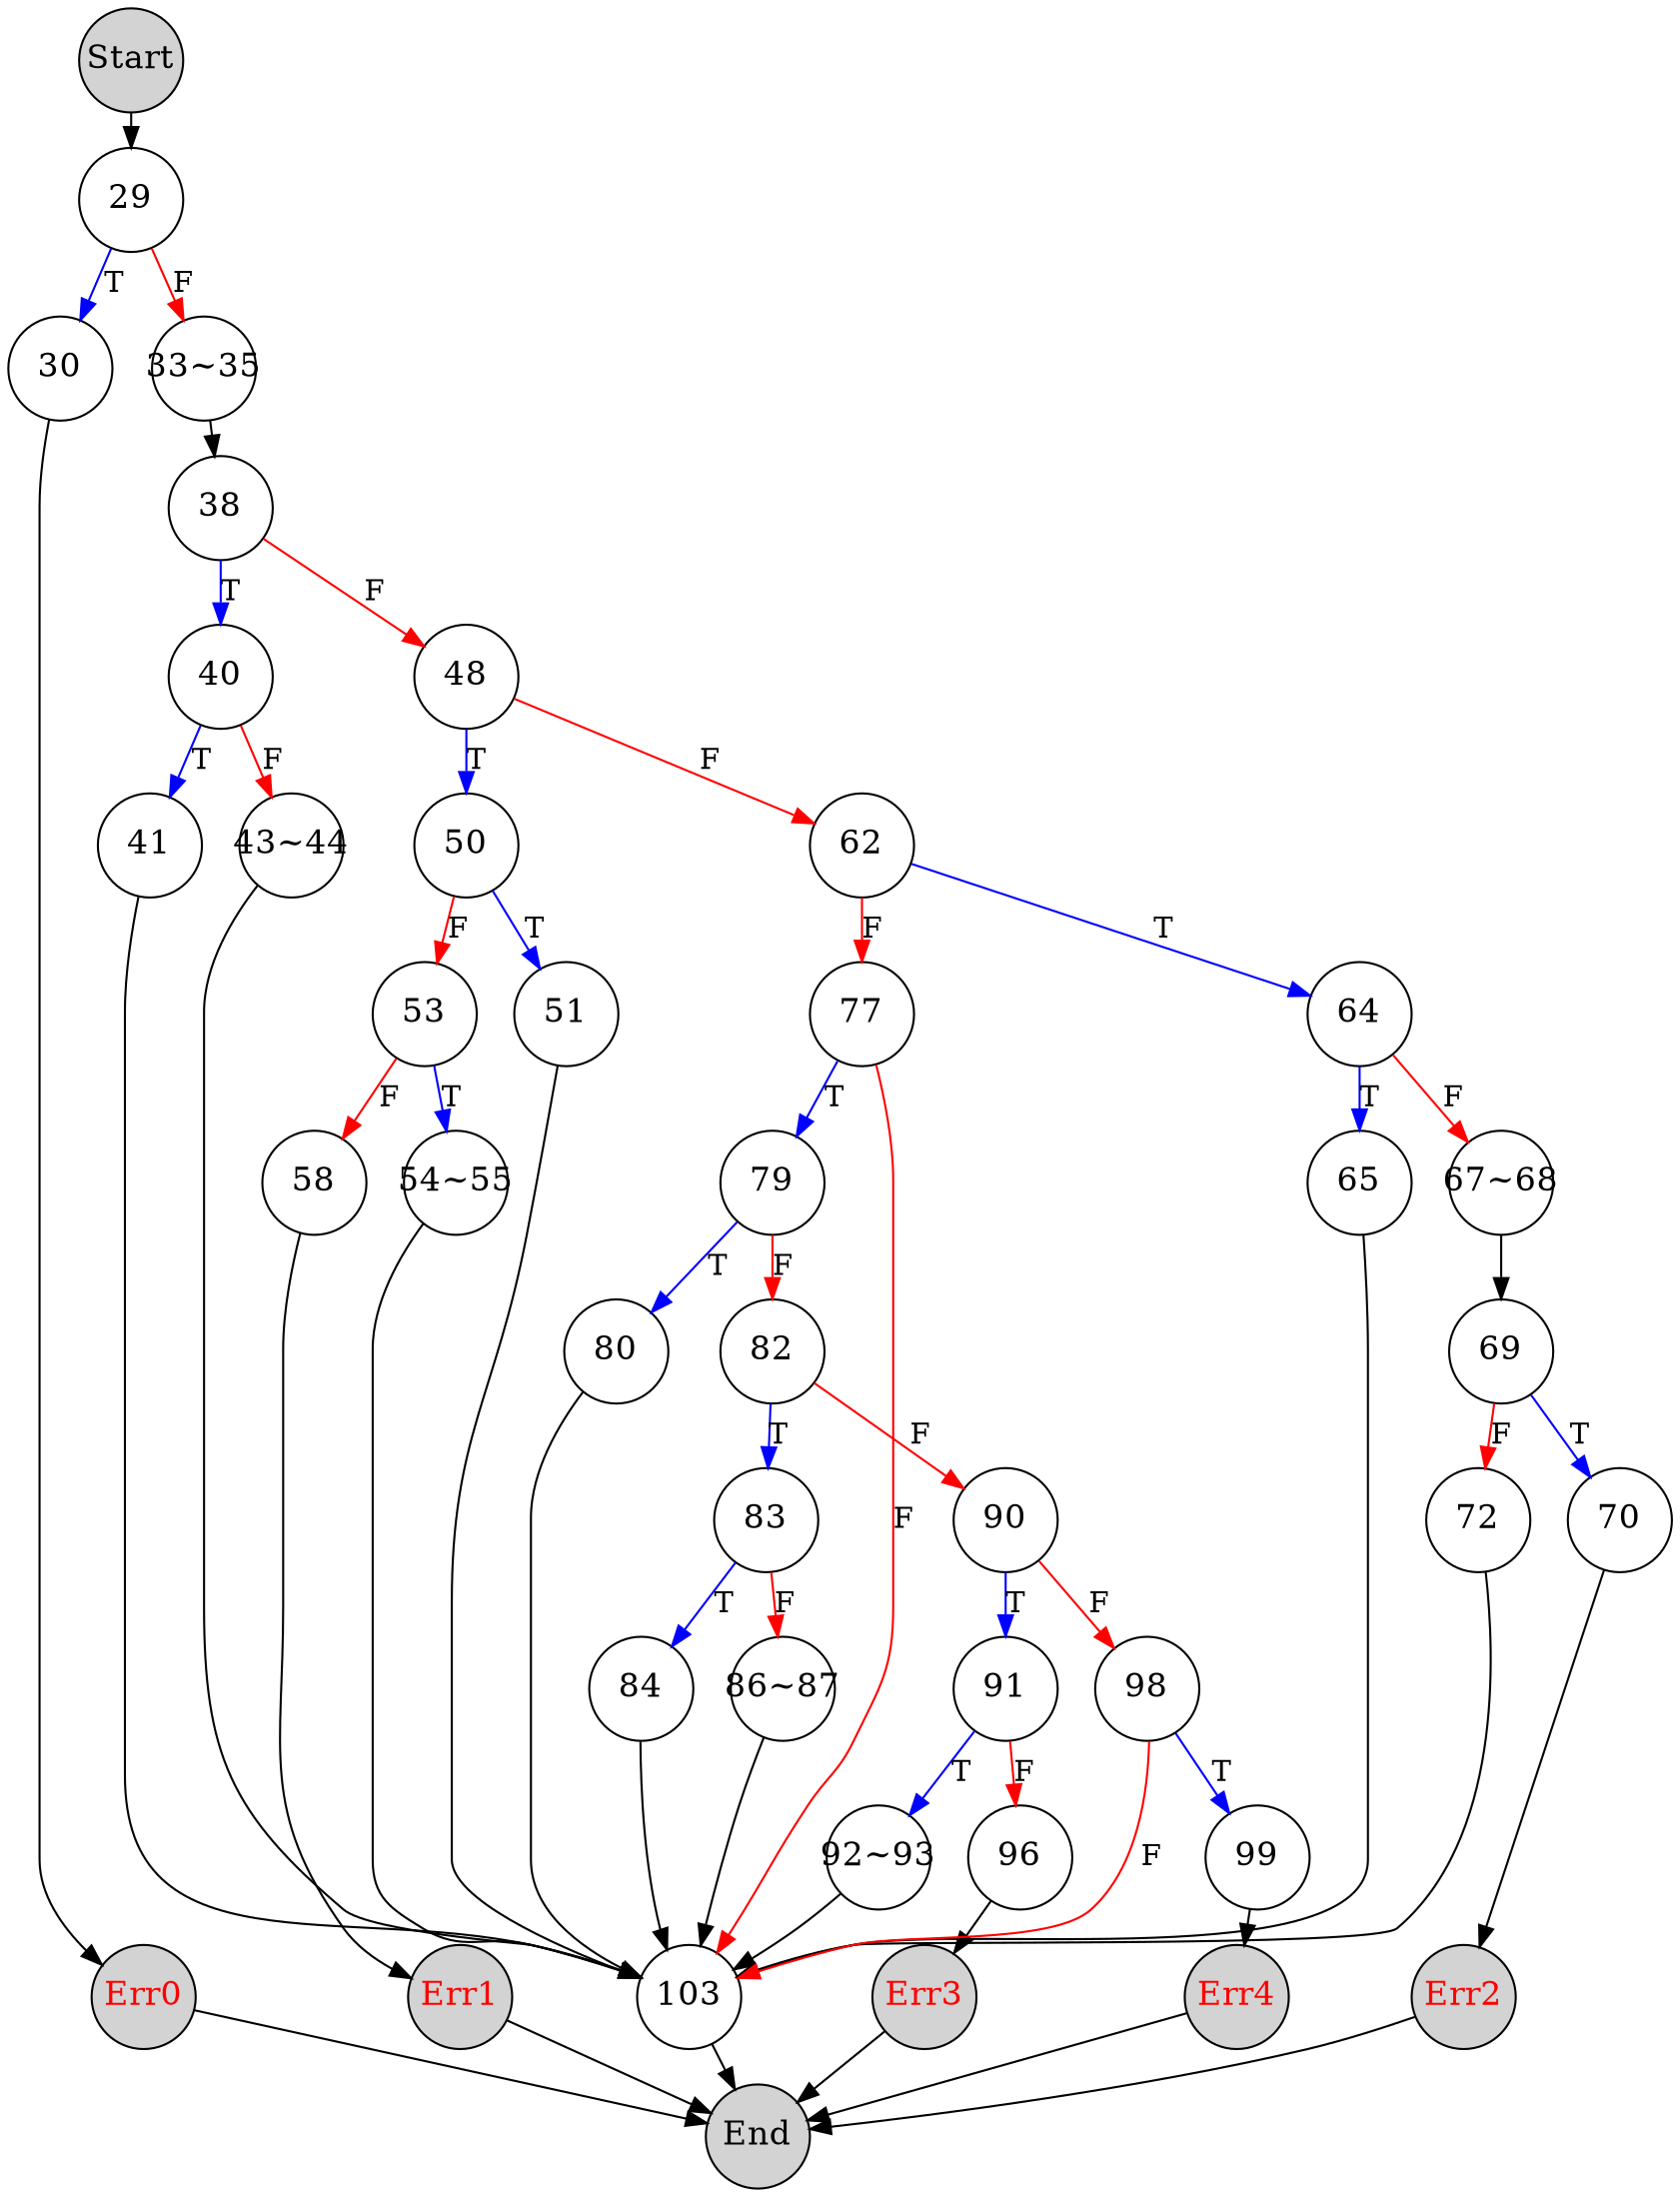 digraph nextdate {
    ranksep=0.1
    graph [rankdir = "TB"];
    node  [fontsize=16,fixedsize=true,width=0.7,shape=circle];

    Start [fontcolor="black", fillcolor="lightgray", style=filled]; 
    End   [fontcolor="black", fillcolor="lightgray", style=filled]; 
    Err0   [fontcolor="red", fillcolor="lightgray", style=filled]; 
    Err1   [fontcolor="red", fillcolor="lightgray", style=filled]; 
    Err2   [fontcolor="red", fillcolor="lightgray", style=filled]; 
    Err3   [fontcolor="red", fillcolor="lightgray", style=filled]; 
    Err4   [fontcolor="red", fillcolor="lightgray", style=filled]; 

    Start -> 29;

    //Restrictions that the year must have the following invariant: 1801 <= year <= 2021
    29 -> 30 [label = "T" color="blue"];
        30 -> Err0;

    //these variables will hold the proper values for the nextDate's day, month, and year values, respectively
    29 -> "33~35" [label = "F" color="red"];    // F
    "33~35" -> 38;

    //Is this month with 31 days?
    38 -> 40 [label = "T" color="blue"];    // T
        40 -> 41 [label = "T" color="blue"];    // F
            41 -> 103;
        40 -> "43~44" [label = "F" color="red"];    // F
            "43~44" -> 103;

    //is this month a month with 30 days?
    38 -> 48 [label = "F" color="red"];
    48 -> 50 [label = "T" color="blue"];
        50 -> 51 [label = "T" color="blue"];
            51 -> 103;
        50 -> 53 [label = "F" color="red"];
            53 -> "54~55" [label = "T" color="blue"];
                "54~55" -> 103;
            53 -> 58 [label = "F" color="red"];
                58 -> Err1;

    //is this month December?
    48 -> 62 [label = "F" color="red"];
    62 -> 64 [label = "T" color="blue"];        // T
        64 -> 65 [label = "T" color="blue"];    // T
            65 -> 103;
        64 -> "67~68" [label = "F" color="red"]; // F
            "67~68" -> 69;
                69 -> 70 [label = "T" color="blue"]; // T
                    70 -> Err2;
                69 -> 72 [label = "F" color="red"]; // F
                    72 -> 103;


    //is this month February? we need to check for leap years and such
    62 -> 77 [label = "F" color="red"];
    77 -> 79 [label = "T" color="blue"];   // T
        79 -> 80 [label = "T" color="blue"];   //T
            80 -> 103;
        79 -> 82 [label = "F" color="red"];  // F
            82 -> 83 [label = "T" color="blue"];   //T
                83 -> 84 [label = "T" color="blue"];   // T
                    84 -> 103;
                83 -> "86~87" [label = "F" color="red"]; //F
                    "86~87" -> 103;
            82 -> 90 [label = "F" color="red"];  //F
                90 -> 91 [label = "T" color="blue"]; //T
                    91 -> "92~93" [label = "T" color="blue"]; //T
                        "92~93" -> 103;
                    91 -> 96 [label = "F" color="red"];   //F
                        96 -> Err3;
                90 -> 98 [label = "F" color="red"];   //F
                    98 -> 99 [label = "T" color="blue"];   //T
                        99 -> Err4;
                    98 -> 103 [label = "F" color="red"];  // F 
                

    // anything else.
    77 -> 103 [label = "F" color="red"];   // F

    //return the string representing the nextDate, in the form MM/DD/YY
    103 -> End;

    // Errors
    Err0 -> End;
    Err1 -> End;
    Err2 -> End;
    Err3 -> End;
    Err4 -> End;


    // ranking
    { rank = same; 30; "33~35";}    
    { rank = same; 40; 48;}
    { rank = same; 50; 62; 41; "43~44"}
    { rank = same; 64; 77; 53; 51;}
    { rank = same; "54~55"; 58; 65; 79; "67~68";}
    { rank = same; 69; 82; 80;}
    { rank = same; 70; 72; 83; 90}
    { rank = same; 84; "86~87"; 91; 98}
    { rank = same; "Err0"; "Err1"; "Err2", "Err3"; "Err4"}
}

